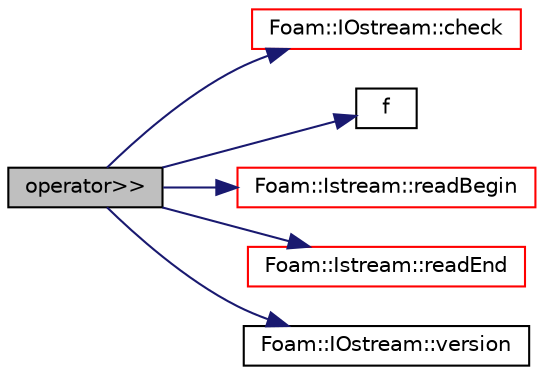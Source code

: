 digraph "operator&gt;&gt;"
{
  bgcolor="transparent";
  edge [fontname="Helvetica",fontsize="10",labelfontname="Helvetica",labelfontsize="10"];
  node [fontname="Helvetica",fontsize="10",shape=record];
  rankdir="LR";
  Node125988 [label="operator\>\>",height=0.2,width=0.4,color="black", fillcolor="grey75", style="filled", fontcolor="black"];
  Node125988 -> Node125989 [color="midnightblue",fontsize="10",style="solid",fontname="Helvetica"];
  Node125989 [label="Foam::IOstream::check",height=0.2,width=0.4,color="red",URL="$a27333.html#a367eb3425fc4e8270e2aa961df8ac8a5",tooltip="Check IOstream status for given operation. "];
  Node125988 -> Node126040 [color="midnightblue",fontsize="10",style="solid",fontname="Helvetica"];
  Node126040 [label="f",height=0.2,width=0.4,color="black",URL="$a18335.html#a888be93833ac7a23170555c69c690288"];
  Node125988 -> Node126041 [color="midnightblue",fontsize="10",style="solid",fontname="Helvetica"];
  Node126041 [label="Foam::Istream::readBegin",height=0.2,width=0.4,color="red",URL="$a27341.html#a0f770b511770a752d65282976e8a8078"];
  Node125988 -> Node126045 [color="midnightblue",fontsize="10",style="solid",fontname="Helvetica"];
  Node126045 [label="Foam::Istream::readEnd",height=0.2,width=0.4,color="red",URL="$a27341.html#a092d231ce97840ca80cad9b0e98acbb8"];
  Node125988 -> Node126046 [color="midnightblue",fontsize="10",style="solid",fontname="Helvetica"];
  Node126046 [label="Foam::IOstream::version",height=0.2,width=0.4,color="black",URL="$a27333.html#a84b4350bd7516c6c1dda0b1cb3cbcbfb",tooltip="Return the stream version. "];
}
